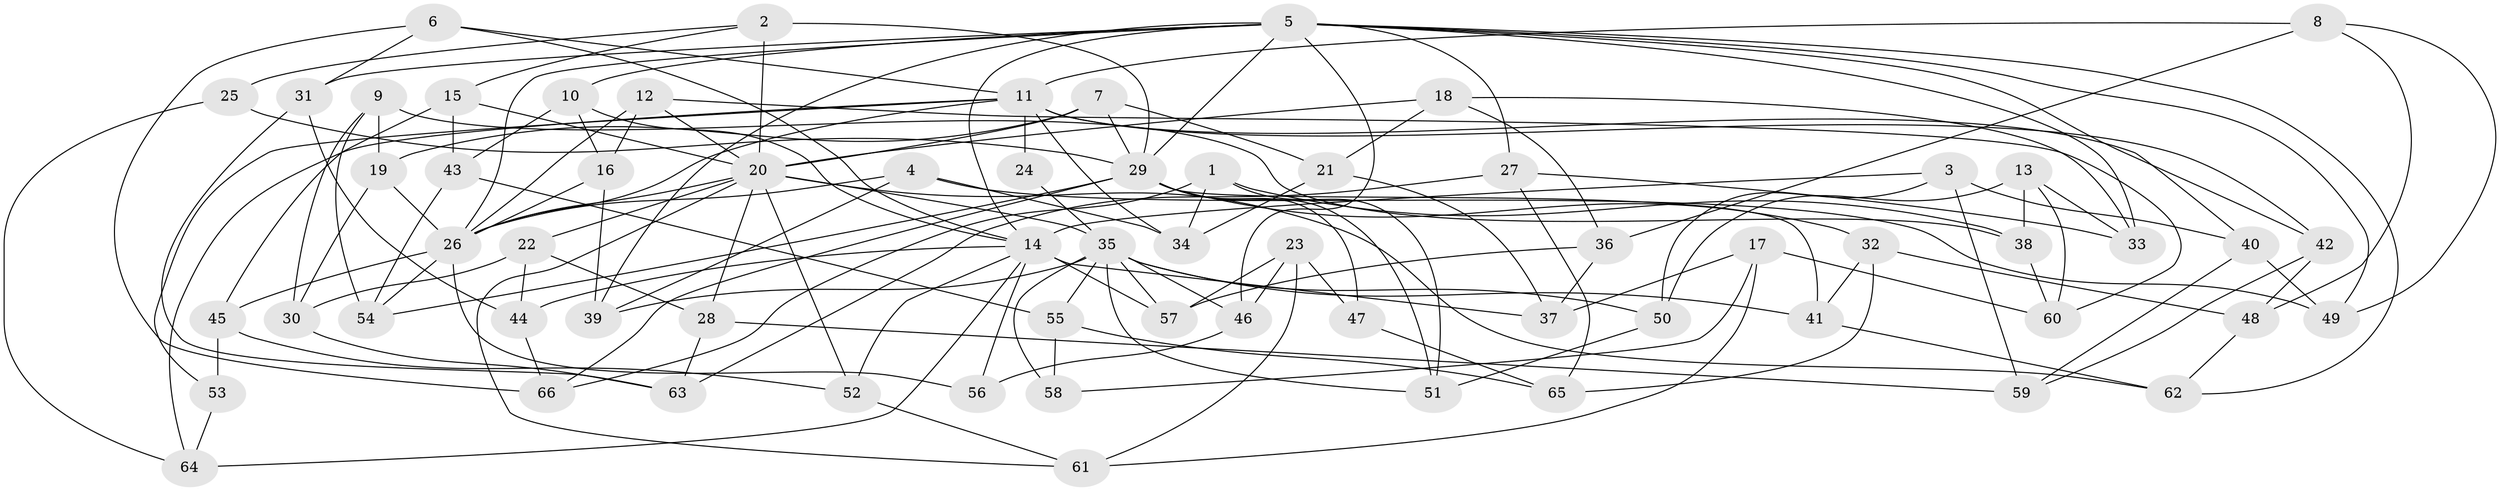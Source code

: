 // original degree distribution, {4: 1.0}
// Generated by graph-tools (version 1.1) at 2025/53/03/04/25 22:53:35]
// undirected, 66 vertices, 151 edges
graph export_dot {
  node [color=gray90,style=filled];
  1;
  2;
  3;
  4;
  5;
  6;
  7;
  8;
  9;
  10;
  11;
  12;
  13;
  14;
  15;
  16;
  17;
  18;
  19;
  20;
  21;
  22;
  23;
  24;
  25;
  26;
  27;
  28;
  29;
  30;
  31;
  32;
  33;
  34;
  35;
  36;
  37;
  38;
  39;
  40;
  41;
  42;
  43;
  44;
  45;
  46;
  47;
  48;
  49;
  50;
  51;
  52;
  53;
  54;
  55;
  56;
  57;
  58;
  59;
  60;
  61;
  62;
  63;
  64;
  65;
  66;
  1 -- 34 [weight=1.0];
  1 -- 38 [weight=1.0];
  1 -- 51 [weight=1.0];
  1 -- 66 [weight=1.0];
  2 -- 15 [weight=1.0];
  2 -- 20 [weight=1.0];
  2 -- 25 [weight=1.0];
  2 -- 29 [weight=1.0];
  3 -- 14 [weight=1.0];
  3 -- 40 [weight=1.0];
  3 -- 50 [weight=1.0];
  3 -- 59 [weight=1.0];
  4 -- 26 [weight=1.0];
  4 -- 34 [weight=1.0];
  4 -- 39 [weight=1.0];
  4 -- 49 [weight=1.0];
  5 -- 10 [weight=1.0];
  5 -- 14 [weight=1.0];
  5 -- 26 [weight=1.0];
  5 -- 27 [weight=1.0];
  5 -- 29 [weight=1.0];
  5 -- 31 [weight=1.0];
  5 -- 33 [weight=1.0];
  5 -- 39 [weight=1.0];
  5 -- 42 [weight=1.0];
  5 -- 46 [weight=1.0];
  5 -- 49 [weight=1.0];
  5 -- 62 [weight=1.0];
  6 -- 11 [weight=1.0];
  6 -- 14 [weight=1.0];
  6 -- 31 [weight=1.0];
  6 -- 66 [weight=1.0];
  7 -- 19 [weight=1.0];
  7 -- 20 [weight=1.0];
  7 -- 21 [weight=1.0];
  7 -- 29 [weight=1.0];
  8 -- 11 [weight=1.0];
  8 -- 36 [weight=1.0];
  8 -- 48 [weight=1.0];
  8 -- 49 [weight=1.0];
  9 -- 19 [weight=1.0];
  9 -- 30 [weight=1.0];
  9 -- 38 [weight=1.0];
  9 -- 54 [weight=1.0];
  10 -- 14 [weight=1.0];
  10 -- 16 [weight=1.0];
  10 -- 43 [weight=1.0];
  11 -- 24 [weight=2.0];
  11 -- 26 [weight=2.0];
  11 -- 34 [weight=1.0];
  11 -- 40 [weight=1.0];
  11 -- 42 [weight=1.0];
  11 -- 53 [weight=2.0];
  11 -- 64 [weight=1.0];
  12 -- 16 [weight=1.0];
  12 -- 20 [weight=1.0];
  12 -- 26 [weight=1.0];
  12 -- 60 [weight=1.0];
  13 -- 33 [weight=1.0];
  13 -- 38 [weight=1.0];
  13 -- 50 [weight=1.0];
  13 -- 60 [weight=1.0];
  14 -- 37 [weight=1.0];
  14 -- 44 [weight=1.0];
  14 -- 52 [weight=1.0];
  14 -- 56 [weight=1.0];
  14 -- 57 [weight=1.0];
  14 -- 64 [weight=1.0];
  15 -- 20 [weight=1.0];
  15 -- 43 [weight=1.0];
  15 -- 45 [weight=1.0];
  16 -- 26 [weight=1.0];
  16 -- 39 [weight=1.0];
  17 -- 37 [weight=1.0];
  17 -- 58 [weight=1.0];
  17 -- 60 [weight=1.0];
  17 -- 61 [weight=1.0];
  18 -- 20 [weight=1.0];
  18 -- 21 [weight=1.0];
  18 -- 33 [weight=1.0];
  18 -- 36 [weight=1.0];
  19 -- 26 [weight=1.0];
  19 -- 30 [weight=1.0];
  20 -- 22 [weight=1.0];
  20 -- 26 [weight=1.0];
  20 -- 28 [weight=1.0];
  20 -- 35 [weight=1.0];
  20 -- 52 [weight=1.0];
  20 -- 61 [weight=1.0];
  20 -- 62 [weight=1.0];
  21 -- 34 [weight=1.0];
  21 -- 37 [weight=1.0];
  22 -- 28 [weight=1.0];
  22 -- 30 [weight=1.0];
  22 -- 44 [weight=1.0];
  23 -- 46 [weight=1.0];
  23 -- 47 [weight=1.0];
  23 -- 57 [weight=1.0];
  23 -- 61 [weight=1.0];
  24 -- 35 [weight=2.0];
  25 -- 29 [weight=2.0];
  25 -- 64 [weight=1.0];
  26 -- 45 [weight=1.0];
  26 -- 54 [weight=1.0];
  26 -- 56 [weight=2.0];
  27 -- 33 [weight=1.0];
  27 -- 63 [weight=1.0];
  27 -- 65 [weight=1.0];
  28 -- 59 [weight=1.0];
  28 -- 63 [weight=1.0];
  29 -- 32 [weight=1.0];
  29 -- 41 [weight=1.0];
  29 -- 47 [weight=2.0];
  29 -- 51 [weight=1.0];
  29 -- 54 [weight=1.0];
  29 -- 66 [weight=1.0];
  30 -- 63 [weight=1.0];
  31 -- 44 [weight=1.0];
  31 -- 63 [weight=1.0];
  32 -- 41 [weight=1.0];
  32 -- 48 [weight=1.0];
  32 -- 65 [weight=1.0];
  35 -- 39 [weight=1.0];
  35 -- 41 [weight=1.0];
  35 -- 46 [weight=1.0];
  35 -- 50 [weight=1.0];
  35 -- 51 [weight=1.0];
  35 -- 55 [weight=1.0];
  35 -- 57 [weight=1.0];
  35 -- 58 [weight=2.0];
  36 -- 37 [weight=1.0];
  36 -- 57 [weight=1.0];
  38 -- 60 [weight=1.0];
  40 -- 49 [weight=1.0];
  40 -- 59 [weight=1.0];
  41 -- 62 [weight=1.0];
  42 -- 48 [weight=1.0];
  42 -- 59 [weight=1.0];
  43 -- 54 [weight=1.0];
  43 -- 55 [weight=1.0];
  44 -- 66 [weight=1.0];
  45 -- 52 [weight=1.0];
  45 -- 53 [weight=1.0];
  46 -- 56 [weight=1.0];
  47 -- 65 [weight=1.0];
  48 -- 62 [weight=1.0];
  50 -- 51 [weight=1.0];
  52 -- 61 [weight=1.0];
  53 -- 64 [weight=1.0];
  55 -- 58 [weight=1.0];
  55 -- 65 [weight=1.0];
}

